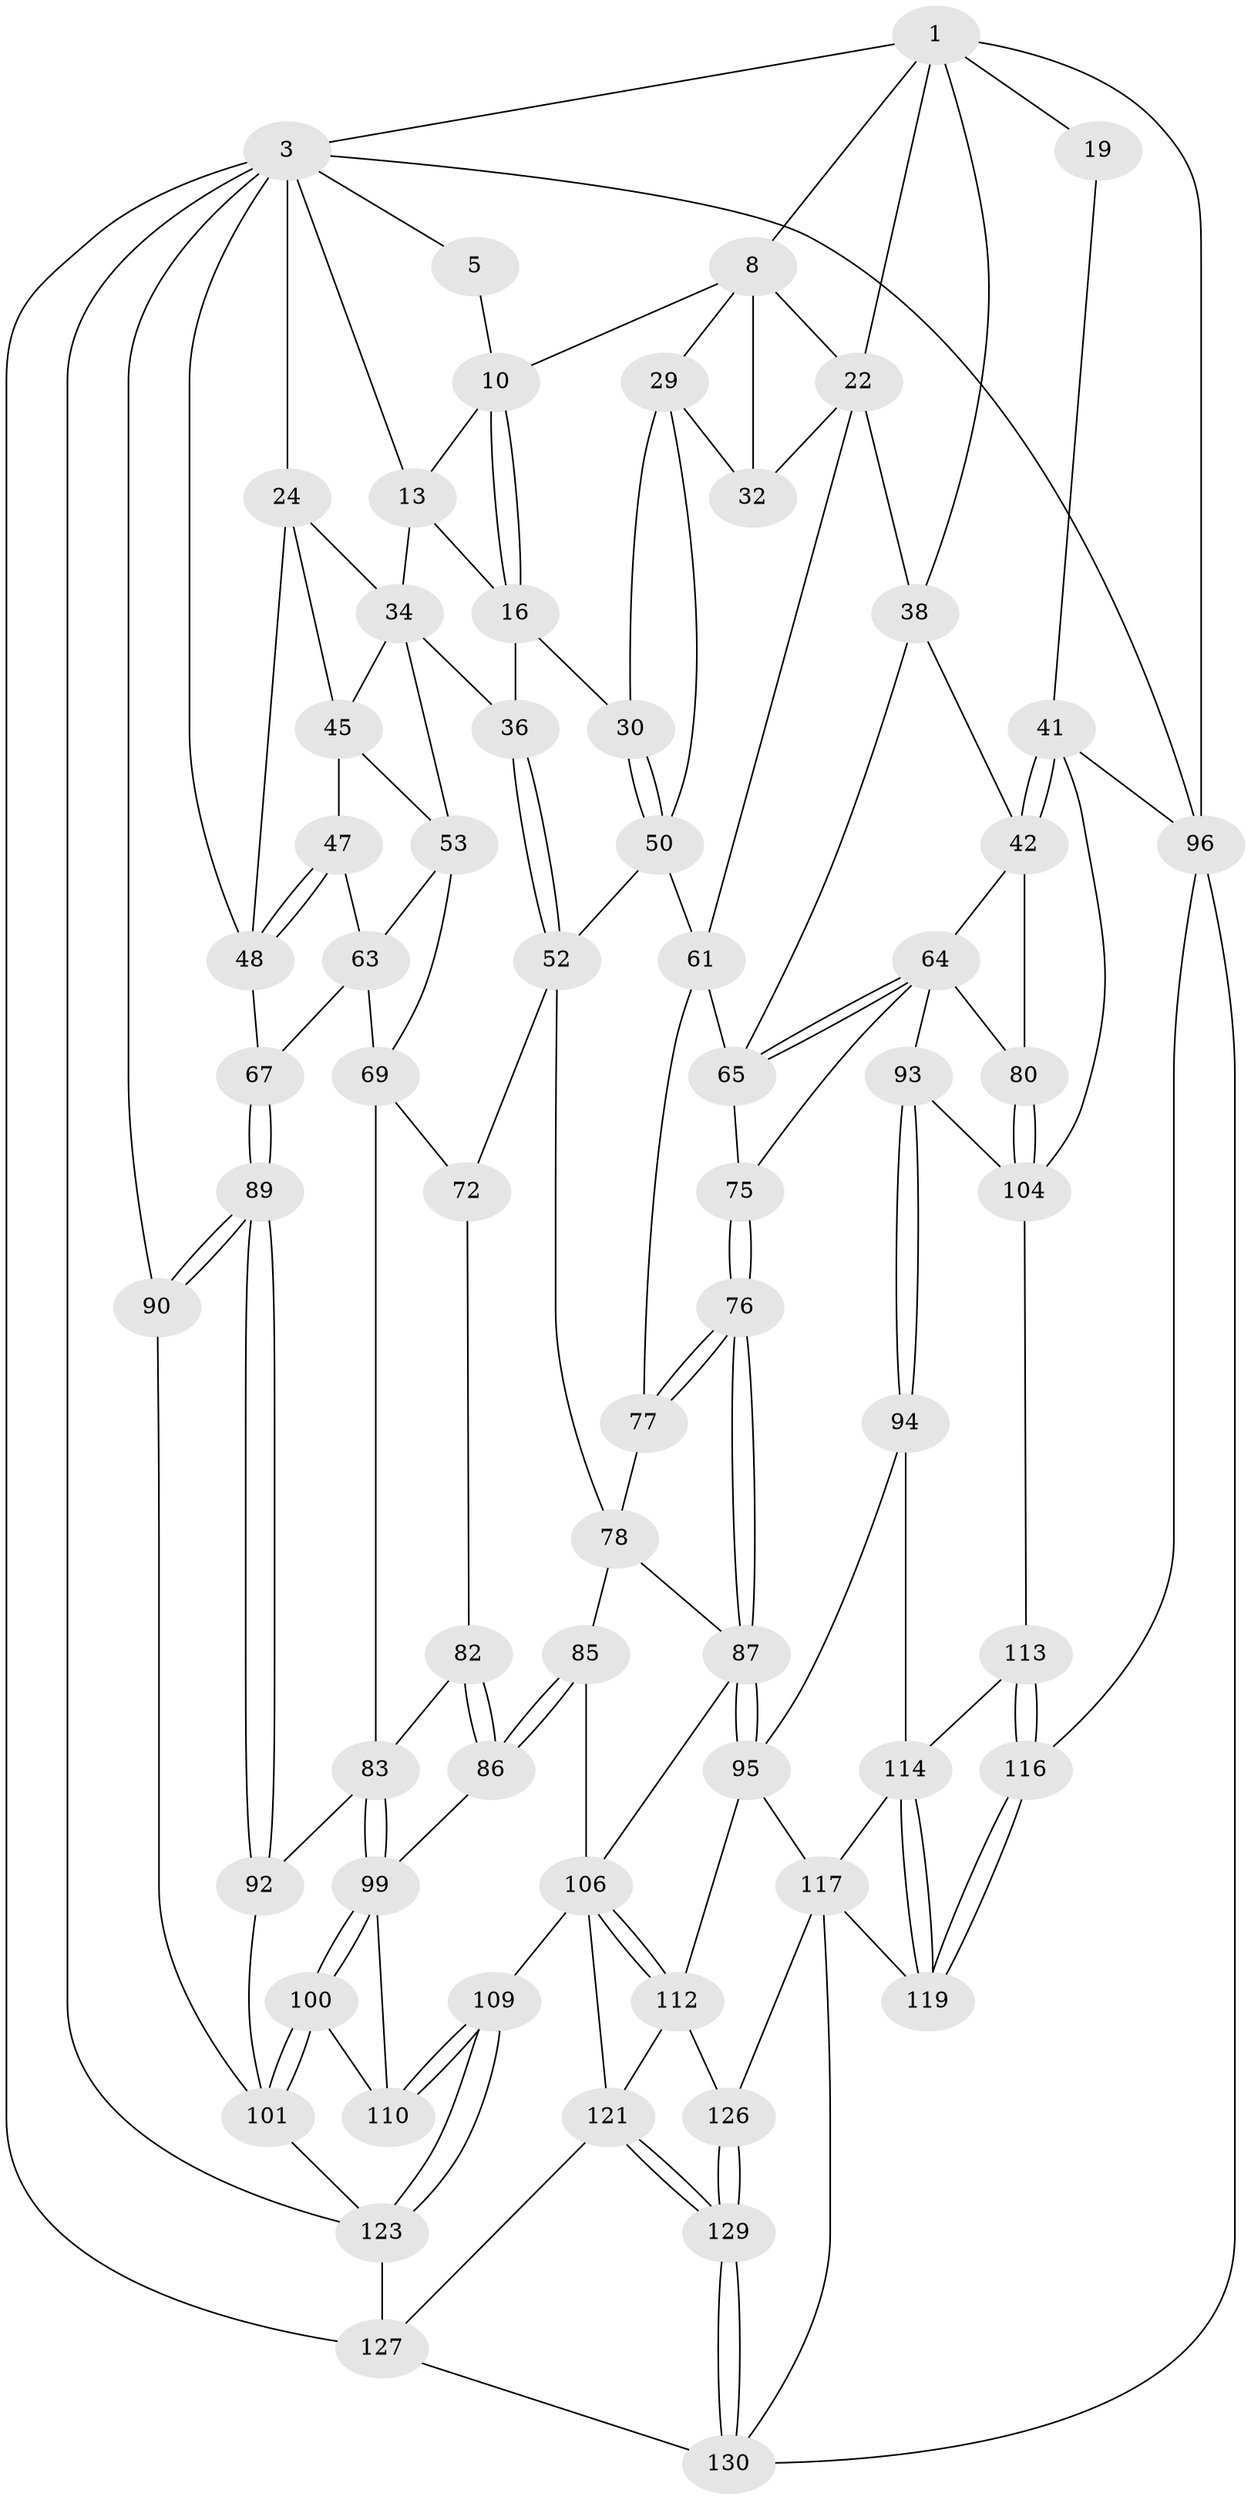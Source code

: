 // original degree distribution, {3: 0.022388059701492536, 5: 0.5149253731343284, 6: 0.23134328358208955, 4: 0.23134328358208955}
// Generated by graph-tools (version 1.1) at 2025/17/03/09/25 04:17:08]
// undirected, 67 vertices, 155 edges
graph export_dot {
graph [start="1"]
  node [color=gray90,style=filled];
  1 [pos="+0.6199066259644735+0",super="+2+6"];
  3 [pos="+0+0",super="+27+4+91"];
  5 [pos="+0.38363822480496457+0"];
  8 [pos="+0.5509756684977222+0.1438031496105677",super="+9+28"];
  10 [pos="+0.508888553398527+0.13250449652767043",super="+11"];
  13 [pos="+0.3446164662977131+0.1464589822602945",super="+14+17"];
  16 [pos="+0.4009574635087043+0.18724935439952387",super="+31"];
  19 [pos="+0.9644221330021002+0.08613943437793829",super="+20"];
  22 [pos="+0.6959347066389681+0.23801561757203452",super="+54+23"];
  24 [pos="+0.1942051531908368+0.1352061077693479",super="+25"];
  29 [pos="+0.5076993076940371+0.22618261776504278",super="+33"];
  30 [pos="+0.4667719307504611+0.248755877791452"];
  32 [pos="+0.6044614057932278+0.28443741510671394"];
  34 [pos="+0.30905891322628104+0.268614785774485",super="+37+35"];
  36 [pos="+0.3485658901517822+0.34720946578523404"];
  38 [pos="+0.840042030182353+0.3277477846396692",super="+57+39"];
  41 [pos="+1+0.47539912072970114",super="+98"];
  42 [pos="+1+0.46926894267465785",super="+43"];
  45 [pos="+0.10581707069851913+0.25029440224328525",super="+49+46"];
  47 [pos="+0.0595932230011468+0.2753047823644688"];
  48 [pos="+0+0.28235318127364106",super="+68"];
  50 [pos="+0.507068381734296+0.3403136859814777",super="+51"];
  52 [pos="+0.4623643768235497+0.42498165238597274",super="+71"];
  53 [pos="+0.26372441056990265+0.3806912377887457",super="+59"];
  61 [pos="+0.5998909259062758+0.4350796394074465",super="+62"];
  63 [pos="+0.10388662602723461+0.39813782704514294",super="+66"];
  64 [pos="+0.844484005573681+0.482401174165624",super="+74"];
  65 [pos="+0.7426205323823633+0.41397594002796606",super="+73"];
  67 [pos="+0+0.4424779716668217"];
  69 [pos="+0.24859611481706426+0.41981911559662455",super="+70"];
  72 [pos="+0.27708456860536834+0.5044279244329427"];
  75 [pos="+0.7358522710227376+0.5698194465404424"];
  76 [pos="+0.6683372576653717+0.605221636484339"];
  77 [pos="+0.5755909456617088+0.46274875854611"];
  78 [pos="+0.5147335757821712+0.5680562169512725",super="+79"];
  80 [pos="+0.9077391744396986+0.6124113872517256"];
  82 [pos="+0.2761883373736368+0.5072883543114513"];
  83 [pos="+0.13562284950989295+0.5847705865887041",super="+84"];
  85 [pos="+0.4017457871536306+0.6957597399482685"];
  86 [pos="+0.28907752278547605+0.6175130627288714"];
  87 [pos="+0.6642217408472056+0.6147605571274247",super="+88"];
  89 [pos="+0+0.5468622475448534"];
  90 [pos="+0+0.7438226785834835"];
  92 [pos="+0.0692431990579777+0.6354932296535892"];
  93 [pos="+0.8328982890822986+0.727329353430468"];
  94 [pos="+0.7992580324497779+0.7431651973626117"];
  95 [pos="+0.7096412625899102+0.742165153504879",super="+111"];
  96 [pos="+1+1",super="+97"];
  99 [pos="+0.18046650690699817+0.6380439244196141",super="+103"];
  100 [pos="+0.16267809588336204+0.7816818031800729"];
  101 [pos="+0.15981387320563029+0.7838995599590718",super="+102"];
  104 [pos="+0.896796358104201+0.7079001595290533",super="+105"];
  106 [pos="+0.5357395246680436+0.6829008180052769",super="+107"];
  109 [pos="+0.3608335493789503+0.7718691722518297"];
  110 [pos="+0.2957129332074314+0.77280238204518"];
  112 [pos="+0.6289891332824269+0.8163190860030993",super="+120"];
  113 [pos="+0.9033680640812706+0.785654807060871"];
  114 [pos="+0.8949550168249892+0.8091601757081304",super="+115"];
  116 [pos="+1+0.8583607394554127"];
  117 [pos="+0.8206527241425382+0.8907964899723797",super="+118+132"];
  119 [pos="+0.9448150842695068+0.9034210934223417"];
  121 [pos="+0.4974482078747933+0.8285923641774586",super="+122"];
  123 [pos="+0.3046932943893428+0.9083668068341296",super="+124"];
  126 [pos="+0.6493739169644283+0.951972292099529"];
  127 [pos="+0.43873433525675276+0.9151687799198249",super="+128+131"];
  129 [pos="+0.6021749475250042+1"];
  130 [pos="+0.595873588949576+1",super="+133"];
  1 -- 96;
  1 -- 19 [weight=2];
  1 -- 3;
  1 -- 38;
  1 -- 22 [weight=2];
  1 -- 8;
  3 -- 24 [weight=2];
  3 -- 5;
  3 -- 13;
  3 -- 48;
  3 -- 96;
  3 -- 90;
  3 -- 123;
  3 -- 127 [weight=2];
  5 -- 10;
  8 -- 10;
  8 -- 29;
  8 -- 32;
  8 -- 22;
  10 -- 16;
  10 -- 16;
  10 -- 13 [weight=2];
  13 -- 34;
  13 -- 16;
  16 -- 36;
  16 -- 30;
  19 -- 41;
  22 -- 32;
  22 -- 61;
  22 -- 38;
  24 -- 48;
  24 -- 45;
  24 -- 34;
  29 -- 30;
  29 -- 32;
  29 -- 50;
  30 -- 50;
  30 -- 50;
  34 -- 36;
  34 -- 53;
  34 -- 45;
  36 -- 52;
  36 -- 52;
  38 -- 65;
  38 -- 42;
  41 -- 42;
  41 -- 42;
  41 -- 104;
  41 -- 96;
  42 -- 80;
  42 -- 64;
  45 -- 53 [weight=2];
  45 -- 47;
  47 -- 48;
  47 -- 48;
  47 -- 63;
  48 -- 67;
  50 -- 52;
  50 -- 61;
  52 -- 72;
  52 -- 78;
  53 -- 69;
  53 -- 63;
  61 -- 65;
  61 -- 77;
  63 -- 67;
  63 -- 69;
  64 -- 65;
  64 -- 65;
  64 -- 75;
  64 -- 80;
  64 -- 93;
  65 -- 75;
  67 -- 89;
  67 -- 89;
  69 -- 72;
  69 -- 83;
  72 -- 82;
  75 -- 76;
  75 -- 76;
  76 -- 77;
  76 -- 77;
  76 -- 87;
  76 -- 87;
  77 -- 78;
  78 -- 85;
  78 -- 87;
  80 -- 104;
  80 -- 104;
  82 -- 83;
  82 -- 86;
  82 -- 86;
  83 -- 99;
  83 -- 99;
  83 -- 92;
  85 -- 86;
  85 -- 86;
  85 -- 106;
  86 -- 99;
  87 -- 95;
  87 -- 95;
  87 -- 106;
  89 -- 90;
  89 -- 90;
  89 -- 92;
  89 -- 92;
  90 -- 101;
  92 -- 101;
  93 -- 94;
  93 -- 94;
  93 -- 104;
  94 -- 95;
  94 -- 114;
  95 -- 112;
  95 -- 117;
  96 -- 130;
  96 -- 116;
  99 -- 100;
  99 -- 100;
  99 -- 110;
  100 -- 101;
  100 -- 101;
  100 -- 110;
  101 -- 123;
  104 -- 113;
  106 -- 112;
  106 -- 112;
  106 -- 121;
  106 -- 109;
  109 -- 110;
  109 -- 110;
  109 -- 123;
  109 -- 123;
  112 -- 121;
  112 -- 126;
  113 -- 114;
  113 -- 116;
  113 -- 116;
  114 -- 119;
  114 -- 119;
  114 -- 117;
  116 -- 119;
  116 -- 119;
  117 -- 126;
  117 -- 119;
  117 -- 130;
  121 -- 129;
  121 -- 129;
  121 -- 127;
  123 -- 127;
  126 -- 129;
  126 -- 129;
  127 -- 130;
  129 -- 130;
  129 -- 130;
}
